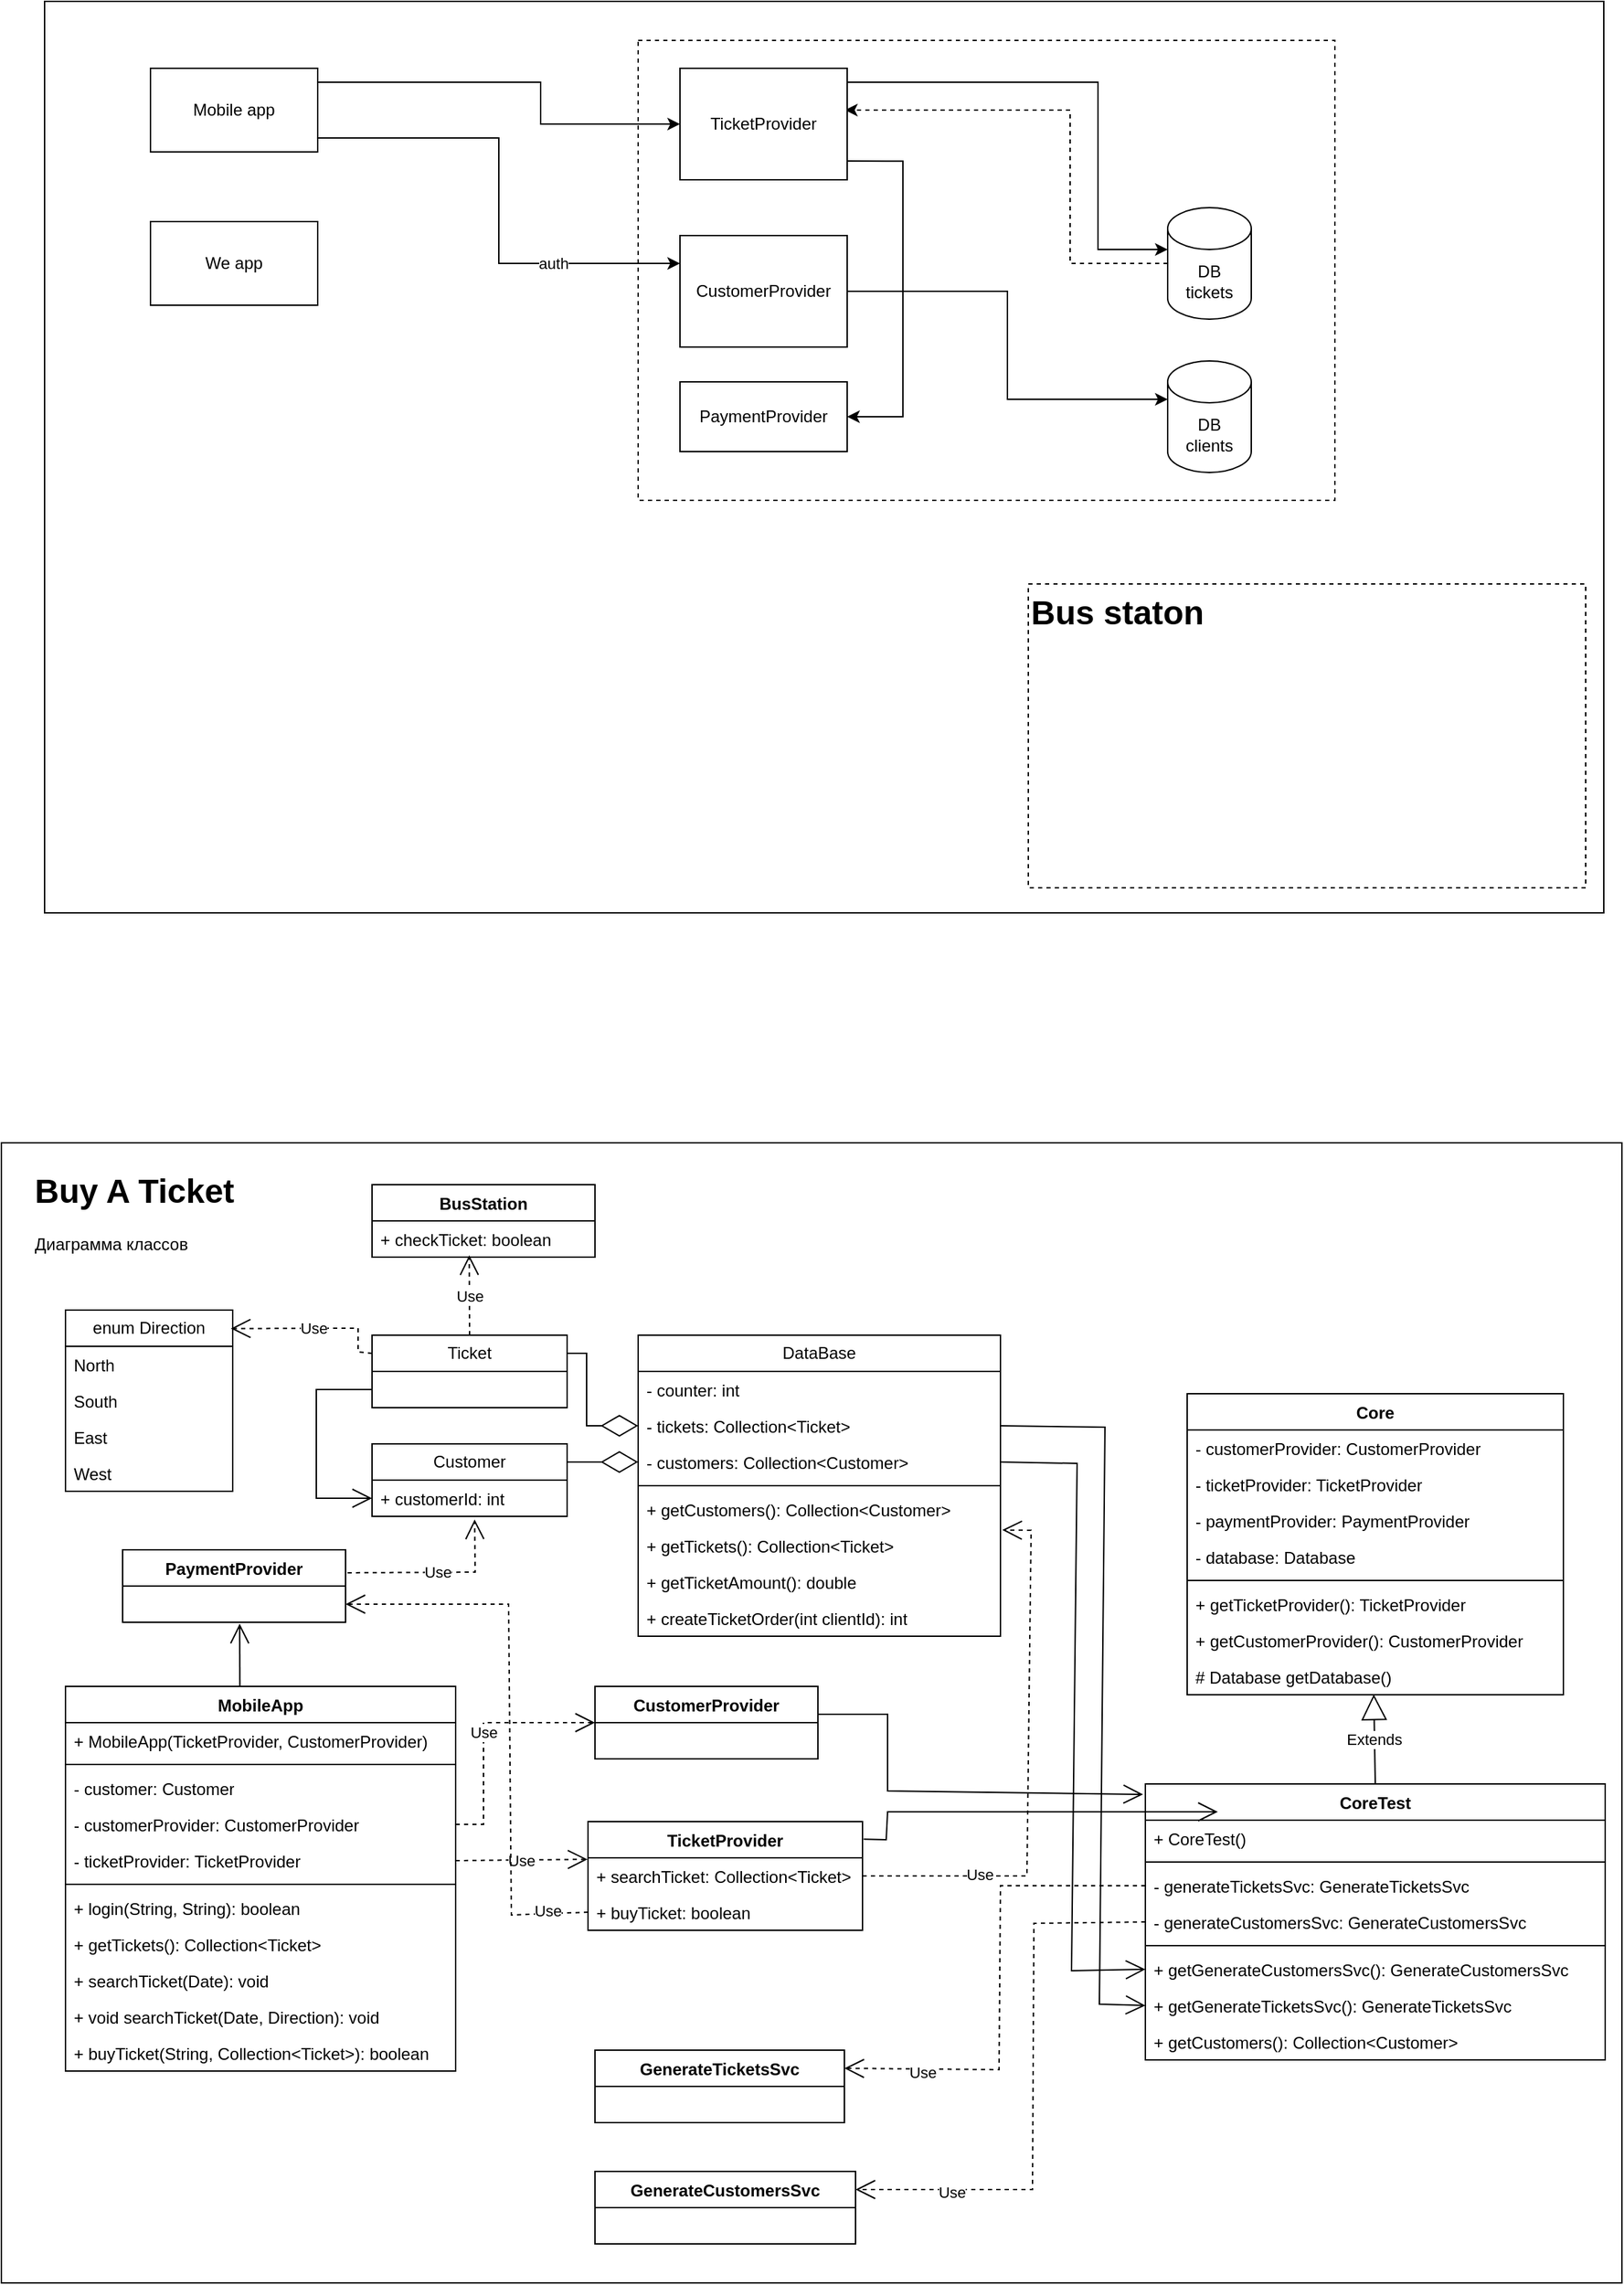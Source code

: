 <mxfile version="24.7.17">
  <diagram name="Страница — 1" id="W-tqr0h9AliTCzxPiK_q">
    <mxGraphModel dx="2025" dy="1411" grid="0" gridSize="10" guides="1" tooltips="1" connect="1" arrows="1" fold="1" page="1" pageScale="1" pageWidth="1169" pageHeight="827" math="0" shadow="0">
      <root>
        <mxCell id="0" />
        <mxCell id="1" parent="0" />
        <mxCell id="WI3x2lq1LjlvO273HvZO-220" value="" style="rounded=0;whiteSpace=wrap;html=1;" vertex="1" parent="1">
          <mxGeometry x="34" y="12" width="1119" height="654" as="geometry" />
        </mxCell>
        <mxCell id="WI3x2lq1LjlvO273HvZO-219" value="" style="rounded=0;whiteSpace=wrap;html=1;" vertex="1" parent="1">
          <mxGeometry x="3" y="831" width="1163" height="818" as="geometry" />
        </mxCell>
        <mxCell id="WI3x2lq1LjlvO273HvZO-6" value="" style="rounded=0;whiteSpace=wrap;html=1;dashed=1;fillColor=none;" vertex="1" parent="1">
          <mxGeometry x="460" y="40" width="500" height="330" as="geometry" />
        </mxCell>
        <mxCell id="WI3x2lq1LjlvO273HvZO-9" style="edgeStyle=orthogonalEdgeStyle;rounded=0;orthogonalLoop=1;jettySize=auto;html=1;dashed=1;entryX=0.987;entryY=0.375;entryDx=0;entryDy=0;entryPerimeter=0;" edge="1" parent="1" source="WI3x2lq1LjlvO273HvZO-1" target="WI3x2lq1LjlvO273HvZO-7">
          <mxGeometry relative="1" as="geometry">
            <mxPoint x="630" y="90" as="targetPoint" />
            <Array as="points">
              <mxPoint x="770" y="200" />
              <mxPoint x="770" y="90" />
            </Array>
          </mxGeometry>
        </mxCell>
        <mxCell id="WI3x2lq1LjlvO273HvZO-1" value="DB&lt;div&gt;tickets&lt;/div&gt;" style="shape=cylinder3;whiteSpace=wrap;html=1;boundedLbl=1;backgroundOutline=1;size=15;" vertex="1" parent="1">
          <mxGeometry x="840" y="160" width="60" height="80" as="geometry" />
        </mxCell>
        <mxCell id="WI3x2lq1LjlvO273HvZO-2" value="We app" style="rounded=0;whiteSpace=wrap;html=1;" vertex="1" parent="1">
          <mxGeometry x="110" y="170" width="120" height="60" as="geometry" />
        </mxCell>
        <mxCell id="WI3x2lq1LjlvO273HvZO-14" style="edgeStyle=orthogonalEdgeStyle;rounded=0;orthogonalLoop=1;jettySize=auto;html=1;" edge="1" parent="1" source="WI3x2lq1LjlvO273HvZO-3" target="WI3x2lq1LjlvO273HvZO-7">
          <mxGeometry relative="1" as="geometry">
            <Array as="points">
              <mxPoint x="390" y="70" />
              <mxPoint x="390" y="100" />
            </Array>
          </mxGeometry>
        </mxCell>
        <mxCell id="WI3x2lq1LjlvO273HvZO-16" style="edgeStyle=orthogonalEdgeStyle;rounded=0;orthogonalLoop=1;jettySize=auto;html=1;entryX=0;entryY=0.25;entryDx=0;entryDy=0;" edge="1" parent="1" source="WI3x2lq1LjlvO273HvZO-3" target="WI3x2lq1LjlvO273HvZO-10">
          <mxGeometry relative="1" as="geometry">
            <Array as="points">
              <mxPoint x="360" y="110" />
              <mxPoint x="360" y="200" />
            </Array>
          </mxGeometry>
        </mxCell>
        <mxCell id="WI3x2lq1LjlvO273HvZO-17" value="auth" style="edgeLabel;html=1;align=center;verticalAlign=middle;resizable=0;points=[];" vertex="1" connectable="0" parent="WI3x2lq1LjlvO273HvZO-16">
          <mxGeometry x="0.478" relative="1" as="geometry">
            <mxPoint as="offset" />
          </mxGeometry>
        </mxCell>
        <mxCell id="WI3x2lq1LjlvO273HvZO-3" value="Mobile app" style="rounded=0;whiteSpace=wrap;html=1;" vertex="1" parent="1">
          <mxGeometry x="110" y="60" width="120" height="60" as="geometry" />
        </mxCell>
        <mxCell id="WI3x2lq1LjlvO273HvZO-4" value="PaymentProvider" style="rounded=0;whiteSpace=wrap;html=1;" vertex="1" parent="1">
          <mxGeometry x="490" y="285" width="120" height="50" as="geometry" />
        </mxCell>
        <mxCell id="WI3x2lq1LjlvO273HvZO-15" style="edgeStyle=orthogonalEdgeStyle;rounded=0;orthogonalLoop=1;jettySize=auto;html=1;entryX=1;entryY=0.5;entryDx=0;entryDy=0;exitX=0.996;exitY=0.832;exitDx=0;exitDy=0;exitPerimeter=0;" edge="1" parent="1" source="WI3x2lq1LjlvO273HvZO-7" target="WI3x2lq1LjlvO273HvZO-4">
          <mxGeometry relative="1" as="geometry">
            <Array as="points">
              <mxPoint x="650" y="127" />
              <mxPoint x="650" y="310" />
            </Array>
          </mxGeometry>
        </mxCell>
        <mxCell id="WI3x2lq1LjlvO273HvZO-7" value="TicketProvider" style="rounded=0;whiteSpace=wrap;html=1;" vertex="1" parent="1">
          <mxGeometry x="490" y="60" width="120" height="80" as="geometry" />
        </mxCell>
        <mxCell id="WI3x2lq1LjlvO273HvZO-10" value="CustomerProvider" style="rounded=0;whiteSpace=wrap;html=1;" vertex="1" parent="1">
          <mxGeometry x="490" y="180" width="120" height="80" as="geometry" />
        </mxCell>
        <mxCell id="WI3x2lq1LjlvO273HvZO-11" value="DB&lt;div&gt;clients&lt;/div&gt;" style="shape=cylinder3;whiteSpace=wrap;html=1;boundedLbl=1;backgroundOutline=1;size=15;" vertex="1" parent="1">
          <mxGeometry x="840" y="270" width="60" height="80" as="geometry" />
        </mxCell>
        <mxCell id="WI3x2lq1LjlvO273HvZO-12" style="edgeStyle=orthogonalEdgeStyle;rounded=0;orthogonalLoop=1;jettySize=auto;html=1;entryX=0;entryY=0;entryDx=0;entryDy=27.5;entryPerimeter=0;" edge="1" parent="1" source="WI3x2lq1LjlvO273HvZO-10" target="WI3x2lq1LjlvO273HvZO-11">
          <mxGeometry relative="1" as="geometry" />
        </mxCell>
        <mxCell id="WI3x2lq1LjlvO273HvZO-13" style="edgeStyle=orthogonalEdgeStyle;rounded=0;orthogonalLoop=1;jettySize=auto;html=1;" edge="1" parent="1" source="WI3x2lq1LjlvO273HvZO-7">
          <mxGeometry relative="1" as="geometry">
            <mxPoint x="840" y="190" as="targetPoint" />
            <Array as="points">
              <mxPoint x="790" y="70" />
              <mxPoint x="790" y="190" />
            </Array>
          </mxGeometry>
        </mxCell>
        <mxCell id="WI3x2lq1LjlvO273HvZO-20" value="" style="group" vertex="1" connectable="0" parent="1">
          <mxGeometry x="740" y="430" width="400" height="218" as="geometry" />
        </mxCell>
        <mxCell id="WI3x2lq1LjlvO273HvZO-18" value="" style="rounded=0;whiteSpace=wrap;html=1;dashed=1;fillColor=none;align=center;" vertex="1" parent="WI3x2lq1LjlvO273HvZO-20">
          <mxGeometry width="400" height="218" as="geometry" />
        </mxCell>
        <mxCell id="WI3x2lq1LjlvO273HvZO-19" value="&lt;h1 style=&quot;margin-top: 0px;&quot;&gt;Bus staton&lt;/h1&gt;" style="text;html=1;whiteSpace=wrap;overflow=hidden;rounded=0;" vertex="1" parent="WI3x2lq1LjlvO273HvZO-20">
          <mxGeometry width="172.973" height="27.25" as="geometry" />
        </mxCell>
        <mxCell id="WI3x2lq1LjlvO273HvZO-26" value="Core" style="swimlane;fontStyle=1;align=center;verticalAlign=top;childLayout=stackLayout;horizontal=1;startSize=26;horizontalStack=0;resizeParent=1;resizeParentMax=0;resizeLast=0;collapsible=1;marginBottom=0;whiteSpace=wrap;html=1;" vertex="1" parent="1">
          <mxGeometry x="854" y="1011" width="270" height="216" as="geometry">
            <mxRectangle x="480" y="1030" width="70" height="30" as="alternateBounds" />
          </mxGeometry>
        </mxCell>
        <mxCell id="WI3x2lq1LjlvO273HvZO-27" value="- customerProvider: CustomerProvider" style="text;strokeColor=none;fillColor=none;align=left;verticalAlign=top;spacingLeft=4;spacingRight=4;overflow=hidden;rotatable=0;points=[[0,0.5],[1,0.5]];portConstraint=eastwest;whiteSpace=wrap;html=1;" vertex="1" parent="WI3x2lq1LjlvO273HvZO-26">
          <mxGeometry y="26" width="270" height="26" as="geometry" />
        </mxCell>
        <mxCell id="WI3x2lq1LjlvO273HvZO-33" value="- ticketProvider: TicketProvider" style="text;strokeColor=none;fillColor=none;align=left;verticalAlign=top;spacingLeft=4;spacingRight=4;overflow=hidden;rotatable=0;points=[[0,0.5],[1,0.5]];portConstraint=eastwest;whiteSpace=wrap;html=1;" vertex="1" parent="WI3x2lq1LjlvO273HvZO-26">
          <mxGeometry y="52" width="270" height="26" as="geometry" />
        </mxCell>
        <mxCell id="WI3x2lq1LjlvO273HvZO-32" value="- paymentProvider: PaymentProvider" style="text;strokeColor=none;fillColor=none;align=left;verticalAlign=top;spacingLeft=4;spacingRight=4;overflow=hidden;rotatable=0;points=[[0,0.5],[1,0.5]];portConstraint=eastwest;whiteSpace=wrap;html=1;" vertex="1" parent="WI3x2lq1LjlvO273HvZO-26">
          <mxGeometry y="78" width="270" height="26" as="geometry" />
        </mxCell>
        <mxCell id="WI3x2lq1LjlvO273HvZO-34" value="- database: Database" style="text;strokeColor=none;fillColor=none;align=left;verticalAlign=top;spacingLeft=4;spacingRight=4;overflow=hidden;rotatable=0;points=[[0,0.5],[1,0.5]];portConstraint=eastwest;whiteSpace=wrap;html=1;" vertex="1" parent="WI3x2lq1LjlvO273HvZO-26">
          <mxGeometry y="104" width="270" height="26" as="geometry" />
        </mxCell>
        <mxCell id="WI3x2lq1LjlvO273HvZO-28" value="" style="line;strokeWidth=1;fillColor=none;align=left;verticalAlign=middle;spacingTop=-1;spacingLeft=3;spacingRight=3;rotatable=0;labelPosition=right;points=[];portConstraint=eastwest;strokeColor=inherit;" vertex="1" parent="WI3x2lq1LjlvO273HvZO-26">
          <mxGeometry y="130" width="270" height="8" as="geometry" />
        </mxCell>
        <mxCell id="WI3x2lq1LjlvO273HvZO-29" value="+ getTicketProvider(): TicketProvider" style="text;strokeColor=none;fillColor=none;align=left;verticalAlign=top;spacingLeft=4;spacingRight=4;overflow=hidden;rotatable=0;points=[[0,0.5],[1,0.5]];portConstraint=eastwest;whiteSpace=wrap;html=1;" vertex="1" parent="WI3x2lq1LjlvO273HvZO-26">
          <mxGeometry y="138" width="270" height="26" as="geometry" />
        </mxCell>
        <mxCell id="WI3x2lq1LjlvO273HvZO-30" value="+ getCustomerProvider(): CustomerProvider" style="text;strokeColor=none;fillColor=none;align=left;verticalAlign=top;spacingLeft=4;spacingRight=4;overflow=hidden;rotatable=0;points=[[0,0.5],[1,0.5]];portConstraint=eastwest;whiteSpace=wrap;html=1;" vertex="1" parent="WI3x2lq1LjlvO273HvZO-26">
          <mxGeometry y="164" width="270" height="26" as="geometry" />
        </mxCell>
        <mxCell id="WI3x2lq1LjlvO273HvZO-31" value="# Database getDatabase()&amp;nbsp;" style="text;strokeColor=none;fillColor=none;align=left;verticalAlign=top;spacingLeft=4;spacingRight=4;overflow=hidden;rotatable=0;points=[[0,0.5],[1,0.5]];portConstraint=eastwest;whiteSpace=wrap;html=1;" vertex="1" parent="WI3x2lq1LjlvO273HvZO-26">
          <mxGeometry y="190" width="270" height="26" as="geometry" />
        </mxCell>
        <mxCell id="WI3x2lq1LjlvO273HvZO-43" value="CoreTest" style="swimlane;fontStyle=1;align=center;verticalAlign=top;childLayout=stackLayout;horizontal=1;startSize=26;horizontalStack=0;resizeParent=1;resizeParentMax=0;resizeLast=0;collapsible=1;marginBottom=0;whiteSpace=wrap;html=1;" vertex="1" parent="1">
          <mxGeometry x="824" y="1291" width="330" height="198" as="geometry">
            <mxRectangle x="450" y="1340" width="90" height="30" as="alternateBounds" />
          </mxGeometry>
        </mxCell>
        <mxCell id="WI3x2lq1LjlvO273HvZO-53" value="+ CoreTest()" style="text;strokeColor=none;fillColor=none;align=left;verticalAlign=top;spacingLeft=4;spacingRight=4;overflow=hidden;rotatable=0;points=[[0,0.5],[1,0.5]];portConstraint=eastwest;whiteSpace=wrap;html=1;" vertex="1" parent="WI3x2lq1LjlvO273HvZO-43">
          <mxGeometry y="26" width="330" height="26" as="geometry" />
        </mxCell>
        <mxCell id="WI3x2lq1LjlvO273HvZO-54" value="" style="line;strokeWidth=1;fillColor=none;align=left;verticalAlign=middle;spacingTop=-1;spacingLeft=3;spacingRight=3;rotatable=0;labelPosition=right;points=[];portConstraint=eastwest;strokeColor=inherit;" vertex="1" parent="WI3x2lq1LjlvO273HvZO-43">
          <mxGeometry y="52" width="330" height="8" as="geometry" />
        </mxCell>
        <mxCell id="WI3x2lq1LjlvO273HvZO-44" value="- generateTicketsSvc: GenerateTicketsSvc" style="text;strokeColor=none;fillColor=none;align=left;verticalAlign=top;spacingLeft=4;spacingRight=4;overflow=hidden;rotatable=0;points=[[0,0.5],[1,0.5]];portConstraint=eastwest;whiteSpace=wrap;html=1;" vertex="1" parent="WI3x2lq1LjlvO273HvZO-43">
          <mxGeometry y="60" width="330" height="26" as="geometry" />
        </mxCell>
        <mxCell id="WI3x2lq1LjlvO273HvZO-45" value="- generateCustomersSvc: GenerateCustomersSvc" style="text;strokeColor=none;fillColor=none;align=left;verticalAlign=top;spacingLeft=4;spacingRight=4;overflow=hidden;rotatable=0;points=[[0,0.5],[1,0.5]];portConstraint=eastwest;whiteSpace=wrap;html=1;" vertex="1" parent="WI3x2lq1LjlvO273HvZO-43">
          <mxGeometry y="86" width="330" height="26" as="geometry" />
        </mxCell>
        <mxCell id="WI3x2lq1LjlvO273HvZO-48" value="" style="line;strokeWidth=1;fillColor=none;align=left;verticalAlign=middle;spacingTop=-1;spacingLeft=3;spacingRight=3;rotatable=0;labelPosition=right;points=[];portConstraint=eastwest;strokeColor=inherit;" vertex="1" parent="WI3x2lq1LjlvO273HvZO-43">
          <mxGeometry y="112" width="330" height="8" as="geometry" />
        </mxCell>
        <mxCell id="WI3x2lq1LjlvO273HvZO-49" value="+ getGenerateCustomersSvc(): GenerateCustomersSvc" style="text;strokeColor=none;fillColor=none;align=left;verticalAlign=top;spacingLeft=4;spacingRight=4;overflow=hidden;rotatable=0;points=[[0,0.5],[1,0.5]];portConstraint=eastwest;whiteSpace=wrap;html=1;" vertex="1" parent="WI3x2lq1LjlvO273HvZO-43">
          <mxGeometry y="120" width="330" height="26" as="geometry" />
        </mxCell>
        <mxCell id="WI3x2lq1LjlvO273HvZO-50" value="+ getGenerateTicketsSvc(): GenerateTicketsSvc" style="text;strokeColor=none;fillColor=none;align=left;verticalAlign=top;spacingLeft=4;spacingRight=4;overflow=hidden;rotatable=0;points=[[0,0.5],[1,0.5]];portConstraint=eastwest;whiteSpace=wrap;html=1;" vertex="1" parent="WI3x2lq1LjlvO273HvZO-43">
          <mxGeometry y="146" width="330" height="26" as="geometry" />
        </mxCell>
        <mxCell id="WI3x2lq1LjlvO273HvZO-51" value="+ getCustomers(): Collection&amp;lt;Customer&amp;gt;" style="text;strokeColor=none;fillColor=none;align=left;verticalAlign=top;spacingLeft=4;spacingRight=4;overflow=hidden;rotatable=0;points=[[0,0.5],[1,0.5]];portConstraint=eastwest;whiteSpace=wrap;html=1;" vertex="1" parent="WI3x2lq1LjlvO273HvZO-43">
          <mxGeometry y="172" width="330" height="26" as="geometry" />
        </mxCell>
        <mxCell id="WI3x2lq1LjlvO273HvZO-52" value="Extends" style="endArrow=block;endSize=16;endFill=0;html=1;rounded=0;exitX=0.5;exitY=0;exitDx=0;exitDy=0;entryX=0.496;entryY=0.989;entryDx=0;entryDy=0;entryPerimeter=0;" edge="1" parent="1" source="WI3x2lq1LjlvO273HvZO-43" target="WI3x2lq1LjlvO273HvZO-31">
          <mxGeometry width="160" relative="1" as="geometry">
            <mxPoint x="854" y="1381" as="sourcePoint" />
            <mxPoint x="1014" y="1381" as="targetPoint" />
          </mxGeometry>
        </mxCell>
        <mxCell id="WI3x2lq1LjlvO273HvZO-55" value="Ticket" style="swimlane;fontStyle=0;childLayout=stackLayout;horizontal=1;startSize=26;fillColor=none;horizontalStack=0;resizeParent=1;resizeParentMax=0;resizeLast=0;collapsible=1;marginBottom=0;whiteSpace=wrap;html=1;" vertex="1" parent="1">
          <mxGeometry x="269" y="969" width="140" height="52" as="geometry" />
        </mxCell>
        <mxCell id="WI3x2lq1LjlvO273HvZO-60" value="Customer" style="swimlane;fontStyle=0;childLayout=stackLayout;horizontal=1;startSize=26;fillColor=none;horizontalStack=0;resizeParent=1;resizeParentMax=0;resizeLast=0;collapsible=1;marginBottom=0;whiteSpace=wrap;html=1;" vertex="1" parent="1">
          <mxGeometry x="269" y="1047" width="140" height="52" as="geometry" />
        </mxCell>
        <mxCell id="WI3x2lq1LjlvO273HvZO-96" value="+ customerId: int" style="text;strokeColor=none;fillColor=none;align=left;verticalAlign=top;spacingLeft=4;spacingRight=4;overflow=hidden;rotatable=0;points=[[0,0.5],[1,0.5]];portConstraint=eastwest;whiteSpace=wrap;html=1;" vertex="1" parent="WI3x2lq1LjlvO273HvZO-60">
          <mxGeometry y="26" width="140" height="26" as="geometry" />
        </mxCell>
        <mxCell id="WI3x2lq1LjlvO273HvZO-61" value="DataBase" style="swimlane;fontStyle=0;childLayout=stackLayout;horizontal=1;startSize=26;fillColor=none;horizontalStack=0;resizeParent=1;resizeParentMax=0;resizeLast=0;collapsible=1;marginBottom=0;whiteSpace=wrap;html=1;" vertex="1" parent="1">
          <mxGeometry x="460" y="969" width="260" height="216" as="geometry" />
        </mxCell>
        <mxCell id="WI3x2lq1LjlvO273HvZO-62" value="- counter: int" style="text;strokeColor=none;fillColor=none;align=left;verticalAlign=top;spacingLeft=4;spacingRight=4;overflow=hidden;rotatable=0;points=[[0,0.5],[1,0.5]];portConstraint=eastwest;whiteSpace=wrap;html=1;" vertex="1" parent="WI3x2lq1LjlvO273HvZO-61">
          <mxGeometry y="26" width="260" height="26" as="geometry" />
        </mxCell>
        <mxCell id="WI3x2lq1LjlvO273HvZO-67" value="- tickets: Collection&amp;lt;Ticket&amp;gt;" style="text;strokeColor=none;fillColor=none;align=left;verticalAlign=top;spacingLeft=4;spacingRight=4;overflow=hidden;rotatable=0;points=[[0,0.5],[1,0.5]];portConstraint=eastwest;whiteSpace=wrap;html=1;" vertex="1" parent="WI3x2lq1LjlvO273HvZO-61">
          <mxGeometry y="52" width="260" height="26" as="geometry" />
        </mxCell>
        <mxCell id="WI3x2lq1LjlvO273HvZO-66" value="- customers: Collection&amp;lt;Customer&amp;gt;" style="text;strokeColor=none;fillColor=none;align=left;verticalAlign=top;spacingLeft=4;spacingRight=4;overflow=hidden;rotatable=0;points=[[0,0.5],[1,0.5]];portConstraint=eastwest;whiteSpace=wrap;html=1;" vertex="1" parent="WI3x2lq1LjlvO273HvZO-61">
          <mxGeometry y="78" width="260" height="26" as="geometry" />
        </mxCell>
        <mxCell id="WI3x2lq1LjlvO273HvZO-65" value="" style="line;strokeWidth=1;fillColor=none;align=left;verticalAlign=middle;spacingTop=-1;spacingLeft=3;spacingRight=3;rotatable=0;labelPosition=right;points=[];portConstraint=eastwest;strokeColor=inherit;" vertex="1" parent="WI3x2lq1LjlvO273HvZO-61">
          <mxGeometry y="104" width="260" height="8" as="geometry" />
        </mxCell>
        <mxCell id="WI3x2lq1LjlvO273HvZO-63" value="+ getCustomers(): Collection&amp;lt;Customer&amp;gt;" style="text;strokeColor=none;fillColor=none;align=left;verticalAlign=top;spacingLeft=4;spacingRight=4;overflow=hidden;rotatable=0;points=[[0,0.5],[1,0.5]];portConstraint=eastwest;whiteSpace=wrap;html=1;" vertex="1" parent="WI3x2lq1LjlvO273HvZO-61">
          <mxGeometry y="112" width="260" height="26" as="geometry" />
        </mxCell>
        <mxCell id="WI3x2lq1LjlvO273HvZO-64" value="+ getTickets(): Collection&amp;lt;Ticket&amp;gt;" style="text;strokeColor=none;fillColor=none;align=left;verticalAlign=top;spacingLeft=4;spacingRight=4;overflow=hidden;rotatable=0;points=[[0,0.5],[1,0.5]];portConstraint=eastwest;whiteSpace=wrap;html=1;" vertex="1" parent="WI3x2lq1LjlvO273HvZO-61">
          <mxGeometry y="138" width="260" height="26" as="geometry" />
        </mxCell>
        <mxCell id="WI3x2lq1LjlvO273HvZO-68" value="+ getTicketAmount(): double" style="text;strokeColor=none;fillColor=none;align=left;verticalAlign=top;spacingLeft=4;spacingRight=4;overflow=hidden;rotatable=0;points=[[0,0.5],[1,0.5]];portConstraint=eastwest;whiteSpace=wrap;html=1;" vertex="1" parent="WI3x2lq1LjlvO273HvZO-61">
          <mxGeometry y="164" width="260" height="26" as="geometry" />
        </mxCell>
        <mxCell id="WI3x2lq1LjlvO273HvZO-69" value="+ createTicketOrder(int clientId): int" style="text;strokeColor=none;fillColor=none;align=left;verticalAlign=top;spacingLeft=4;spacingRight=4;overflow=hidden;rotatable=0;points=[[0,0.5],[1,0.5]];portConstraint=eastwest;whiteSpace=wrap;html=1;" vertex="1" parent="WI3x2lq1LjlvO273HvZO-61">
          <mxGeometry y="190" width="260" height="26" as="geometry" />
        </mxCell>
        <mxCell id="WI3x2lq1LjlvO273HvZO-70" value="" style="endArrow=diamondThin;endFill=0;endSize=24;html=1;rounded=0;entryX=0;entryY=0.5;entryDx=0;entryDy=0;exitX=1;exitY=0.25;exitDx=0;exitDy=0;" edge="1" parent="1" source="WI3x2lq1LjlvO273HvZO-60" target="WI3x2lq1LjlvO273HvZO-66">
          <mxGeometry width="160" relative="1" as="geometry">
            <mxPoint x="299" y="1221" as="sourcePoint" />
            <mxPoint x="459" y="1221" as="targetPoint" />
            <Array as="points" />
          </mxGeometry>
        </mxCell>
        <mxCell id="WI3x2lq1LjlvO273HvZO-71" value="" style="endArrow=diamondThin;endFill=0;endSize=24;html=1;rounded=0;entryX=0;entryY=0.5;entryDx=0;entryDy=0;exitX=1;exitY=0.25;exitDx=0;exitDy=0;" edge="1" parent="1" source="WI3x2lq1LjlvO273HvZO-55" target="WI3x2lq1LjlvO273HvZO-67">
          <mxGeometry width="160" relative="1" as="geometry">
            <mxPoint x="369" y="1081" as="sourcePoint" />
            <mxPoint x="489" y="1027" as="targetPoint" />
            <Array as="points">
              <mxPoint x="423" y="982" />
              <mxPoint x="423" y="1034" />
            </Array>
          </mxGeometry>
        </mxCell>
        <mxCell id="WI3x2lq1LjlvO273HvZO-76" value="MobileApp" style="swimlane;fontStyle=1;align=center;verticalAlign=top;childLayout=stackLayout;horizontal=1;startSize=26;horizontalStack=0;resizeParent=1;resizeParentMax=0;resizeLast=0;collapsible=1;marginBottom=0;whiteSpace=wrap;html=1;" vertex="1" parent="1">
          <mxGeometry x="49" y="1221" width="280" height="276" as="geometry" />
        </mxCell>
        <mxCell id="WI3x2lq1LjlvO273HvZO-77" value="+ MobileApp(TicketProvider, CustomerProvider)" style="text;strokeColor=none;fillColor=none;align=left;verticalAlign=top;spacingLeft=4;spacingRight=4;overflow=hidden;rotatable=0;points=[[0,0.5],[1,0.5]];portConstraint=eastwest;whiteSpace=wrap;html=1;" vertex="1" parent="WI3x2lq1LjlvO273HvZO-76">
          <mxGeometry y="26" width="280" height="26" as="geometry" />
        </mxCell>
        <mxCell id="WI3x2lq1LjlvO273HvZO-86" value="" style="line;strokeWidth=1;fillColor=none;align=left;verticalAlign=middle;spacingTop=-1;spacingLeft=3;spacingRight=3;rotatable=0;labelPosition=right;points=[];portConstraint=eastwest;strokeColor=inherit;" vertex="1" parent="WI3x2lq1LjlvO273HvZO-76">
          <mxGeometry y="52" width="280" height="8" as="geometry" />
        </mxCell>
        <mxCell id="WI3x2lq1LjlvO273HvZO-87" value="- customer: Customer" style="text;strokeColor=none;fillColor=none;align=left;verticalAlign=top;spacingLeft=4;spacingRight=4;overflow=hidden;rotatable=0;points=[[0,0.5],[1,0.5]];portConstraint=eastwest;whiteSpace=wrap;html=1;" vertex="1" parent="WI3x2lq1LjlvO273HvZO-76">
          <mxGeometry y="60" width="280" height="26" as="geometry" />
        </mxCell>
        <mxCell id="WI3x2lq1LjlvO273HvZO-80" value="- customerProvider: CustomerProvider" style="text;strokeColor=none;fillColor=none;align=left;verticalAlign=top;spacingLeft=4;spacingRight=4;overflow=hidden;rotatable=0;points=[[0,0.5],[1,0.5]];portConstraint=eastwest;whiteSpace=wrap;html=1;" vertex="1" parent="WI3x2lq1LjlvO273HvZO-76">
          <mxGeometry y="86" width="280" height="26" as="geometry" />
        </mxCell>
        <mxCell id="WI3x2lq1LjlvO273HvZO-81" value="- ticketProvider: TicketProvider&amp;nbsp;&amp;nbsp;" style="text;strokeColor=none;fillColor=none;align=left;verticalAlign=top;spacingLeft=4;spacingRight=4;overflow=hidden;rotatable=0;points=[[0,0.5],[1,0.5]];portConstraint=eastwest;whiteSpace=wrap;html=1;" vertex="1" parent="WI3x2lq1LjlvO273HvZO-76">
          <mxGeometry y="112" width="280" height="26" as="geometry" />
        </mxCell>
        <mxCell id="WI3x2lq1LjlvO273HvZO-78" value="" style="line;strokeWidth=1;fillColor=none;align=left;verticalAlign=middle;spacingTop=-1;spacingLeft=3;spacingRight=3;rotatable=0;labelPosition=right;points=[];portConstraint=eastwest;strokeColor=inherit;" vertex="1" parent="WI3x2lq1LjlvO273HvZO-76">
          <mxGeometry y="138" width="280" height="8" as="geometry" />
        </mxCell>
        <mxCell id="WI3x2lq1LjlvO273HvZO-79" value="+ login(String, String): boolean" style="text;strokeColor=none;fillColor=none;align=left;verticalAlign=top;spacingLeft=4;spacingRight=4;overflow=hidden;rotatable=0;points=[[0,0.5],[1,0.5]];portConstraint=eastwest;whiteSpace=wrap;html=1;" vertex="1" parent="WI3x2lq1LjlvO273HvZO-76">
          <mxGeometry y="146" width="280" height="26" as="geometry" />
        </mxCell>
        <mxCell id="WI3x2lq1LjlvO273HvZO-82" value="+ getTickets(): Collection&amp;lt;Ticket&amp;gt;" style="text;strokeColor=none;fillColor=none;align=left;verticalAlign=top;spacingLeft=4;spacingRight=4;overflow=hidden;rotatable=0;points=[[0,0.5],[1,0.5]];portConstraint=eastwest;whiteSpace=wrap;html=1;" vertex="1" parent="WI3x2lq1LjlvO273HvZO-76">
          <mxGeometry y="172" width="280" height="26" as="geometry" />
        </mxCell>
        <mxCell id="WI3x2lq1LjlvO273HvZO-83" value="+ searchTicket(Date): void" style="text;strokeColor=none;fillColor=none;align=left;verticalAlign=top;spacingLeft=4;spacingRight=4;overflow=hidden;rotatable=0;points=[[0,0.5],[1,0.5]];portConstraint=eastwest;whiteSpace=wrap;html=1;" vertex="1" parent="WI3x2lq1LjlvO273HvZO-76">
          <mxGeometry y="198" width="280" height="26" as="geometry" />
        </mxCell>
        <mxCell id="WI3x2lq1LjlvO273HvZO-84" value="+ void searchTicket(Date, Direction): void" style="text;strokeColor=none;fillColor=none;align=left;verticalAlign=top;spacingLeft=4;spacingRight=4;overflow=hidden;rotatable=0;points=[[0,0.5],[1,0.5]];portConstraint=eastwest;whiteSpace=wrap;html=1;" vertex="1" parent="WI3x2lq1LjlvO273HvZO-76">
          <mxGeometry y="224" width="280" height="26" as="geometry" />
        </mxCell>
        <mxCell id="WI3x2lq1LjlvO273HvZO-85" value="+ buyTicket(String, Collection&amp;lt;Ticket&amp;gt;): boolean" style="text;strokeColor=none;fillColor=none;align=left;verticalAlign=top;spacingLeft=4;spacingRight=4;overflow=hidden;rotatable=0;points=[[0,0.5],[1,0.5]];portConstraint=eastwest;whiteSpace=wrap;html=1;" vertex="1" parent="WI3x2lq1LjlvO273HvZO-76">
          <mxGeometry y="250" width="280" height="26" as="geometry" />
        </mxCell>
        <mxCell id="WI3x2lq1LjlvO273HvZO-88" value="enum Direction" style="swimlane;fontStyle=0;childLayout=stackLayout;horizontal=1;startSize=26;fillColor=none;horizontalStack=0;resizeParent=1;resizeParentMax=0;resizeLast=0;collapsible=1;marginBottom=0;whiteSpace=wrap;html=1;" vertex="1" parent="1">
          <mxGeometry x="49" y="951" width="120" height="130" as="geometry" />
        </mxCell>
        <mxCell id="WI3x2lq1LjlvO273HvZO-89" value="North" style="text;strokeColor=none;fillColor=none;align=left;verticalAlign=top;spacingLeft=4;spacingRight=4;overflow=hidden;rotatable=0;points=[[0,0.5],[1,0.5]];portConstraint=eastwest;whiteSpace=wrap;html=1;" vertex="1" parent="WI3x2lq1LjlvO273HvZO-88">
          <mxGeometry y="26" width="120" height="26" as="geometry" />
        </mxCell>
        <mxCell id="WI3x2lq1LjlvO273HvZO-90" value="South" style="text;strokeColor=none;fillColor=none;align=left;verticalAlign=top;spacingLeft=4;spacingRight=4;overflow=hidden;rotatable=0;points=[[0,0.5],[1,0.5]];portConstraint=eastwest;whiteSpace=wrap;html=1;" vertex="1" parent="WI3x2lq1LjlvO273HvZO-88">
          <mxGeometry y="52" width="120" height="26" as="geometry" />
        </mxCell>
        <mxCell id="WI3x2lq1LjlvO273HvZO-91" value="East" style="text;strokeColor=none;fillColor=none;align=left;verticalAlign=top;spacingLeft=4;spacingRight=4;overflow=hidden;rotatable=0;points=[[0,0.5],[1,0.5]];portConstraint=eastwest;whiteSpace=wrap;html=1;" vertex="1" parent="WI3x2lq1LjlvO273HvZO-88">
          <mxGeometry y="78" width="120" height="26" as="geometry" />
        </mxCell>
        <mxCell id="WI3x2lq1LjlvO273HvZO-92" value="West" style="text;strokeColor=none;fillColor=none;align=left;verticalAlign=top;spacingLeft=4;spacingRight=4;overflow=hidden;rotatable=0;points=[[0,0.5],[1,0.5]];portConstraint=eastwest;whiteSpace=wrap;html=1;" vertex="1" parent="WI3x2lq1LjlvO273HvZO-88">
          <mxGeometry y="104" width="120" height="26" as="geometry" />
        </mxCell>
        <mxCell id="WI3x2lq1LjlvO273HvZO-94" value="Use" style="endArrow=open;endSize=12;dashed=1;html=1;rounded=0;exitX=0;exitY=0.25;exitDx=0;exitDy=0;entryX=0.989;entryY=0.102;entryDx=0;entryDy=0;entryPerimeter=0;" edge="1" parent="1" source="WI3x2lq1LjlvO273HvZO-55" target="WI3x2lq1LjlvO273HvZO-88">
          <mxGeometry width="160" relative="1" as="geometry">
            <mxPoint x="309" y="1007.57" as="sourcePoint" />
            <mxPoint x="469" y="1007.57" as="targetPoint" />
            <Array as="points">
              <mxPoint x="259" y="981" />
              <mxPoint x="259" y="964" />
            </Array>
          </mxGeometry>
        </mxCell>
        <mxCell id="WI3x2lq1LjlvO273HvZO-95" value="" style="endArrow=open;endFill=1;endSize=12;html=1;rounded=0;exitX=0;exitY=0.75;exitDx=0;exitDy=0;entryX=0;entryY=0.5;entryDx=0;entryDy=0;" edge="1" parent="1" source="WI3x2lq1LjlvO273HvZO-55" target="WI3x2lq1LjlvO273HvZO-96">
          <mxGeometry width="160" relative="1" as="geometry">
            <mxPoint x="259" y="1241" as="sourcePoint" />
            <mxPoint x="419" y="1241" as="targetPoint" />
            <Array as="points">
              <mxPoint x="229" y="1008" />
              <mxPoint x="229" y="1086" />
            </Array>
          </mxGeometry>
        </mxCell>
        <mxCell id="WI3x2lq1LjlvO273HvZO-97" value="TicketProvider" style="swimlane;fontStyle=1;align=center;verticalAlign=top;childLayout=stackLayout;horizontal=1;startSize=26;horizontalStack=0;resizeParent=1;resizeParentMax=0;resizeLast=0;collapsible=1;marginBottom=0;whiteSpace=wrap;html=1;" vertex="1" parent="1">
          <mxGeometry x="424" y="1318" width="197" height="78" as="geometry" />
        </mxCell>
        <mxCell id="WI3x2lq1LjlvO273HvZO-125" value="+ searchTicket: Collection&amp;lt;Ticket&amp;gt;" style="text;strokeColor=none;fillColor=none;align=left;verticalAlign=top;spacingLeft=4;spacingRight=4;overflow=hidden;rotatable=0;points=[[0,0.5],[1,0.5]];portConstraint=eastwest;whiteSpace=wrap;html=1;" vertex="1" parent="WI3x2lq1LjlvO273HvZO-97">
          <mxGeometry y="26" width="197" height="26" as="geometry" />
        </mxCell>
        <mxCell id="WI3x2lq1LjlvO273HvZO-126" value="+ buyTicket: boolean" style="text;strokeColor=none;fillColor=none;align=left;verticalAlign=top;spacingLeft=4;spacingRight=4;overflow=hidden;rotatable=0;points=[[0,0.5],[1,0.5]];portConstraint=eastwest;whiteSpace=wrap;html=1;" vertex="1" parent="WI3x2lq1LjlvO273HvZO-97">
          <mxGeometry y="52" width="197" height="26" as="geometry" />
        </mxCell>
        <mxCell id="WI3x2lq1LjlvO273HvZO-101" value="CustomerProvider" style="swimlane;fontStyle=1;align=center;verticalAlign=top;childLayout=stackLayout;horizontal=1;startSize=26;horizontalStack=0;resizeParent=1;resizeParentMax=0;resizeLast=0;collapsible=1;marginBottom=0;whiteSpace=wrap;html=1;" vertex="1" parent="1">
          <mxGeometry x="429" y="1221" width="160" height="52" as="geometry" />
        </mxCell>
        <mxCell id="WI3x2lq1LjlvO273HvZO-105" value="PaymentProvider" style="swimlane;fontStyle=1;align=center;verticalAlign=top;childLayout=stackLayout;horizontal=1;startSize=26;horizontalStack=0;resizeParent=1;resizeParentMax=0;resizeLast=0;collapsible=1;marginBottom=0;whiteSpace=wrap;html=1;" vertex="1" parent="1">
          <mxGeometry x="90" y="1123" width="160" height="52" as="geometry" />
        </mxCell>
        <mxCell id="WI3x2lq1LjlvO273HvZO-109" value="Use" style="endArrow=open;endSize=12;dashed=1;html=1;rounded=0;exitX=1;exitY=0.5;exitDx=0;exitDy=0;entryX=0;entryY=0.5;entryDx=0;entryDy=0;" edge="1" parent="1" source="WI3x2lq1LjlvO273HvZO-80" target="WI3x2lq1LjlvO273HvZO-101">
          <mxGeometry width="160" relative="1" as="geometry">
            <mxPoint x="179" y="1101" as="sourcePoint" />
            <mxPoint x="339" y="1101" as="targetPoint" />
            <Array as="points">
              <mxPoint x="349" y="1320" />
              <mxPoint x="349" y="1247" />
            </Array>
          </mxGeometry>
        </mxCell>
        <mxCell id="WI3x2lq1LjlvO273HvZO-110" value="Use" style="endArrow=open;endSize=12;dashed=1;html=1;rounded=0;exitX=1;exitY=0.5;exitDx=0;exitDy=0;entryX=-0.002;entryY=0.041;entryDx=0;entryDy=0;entryPerimeter=0;" edge="1" parent="1" source="WI3x2lq1LjlvO273HvZO-81" target="WI3x2lq1LjlvO273HvZO-125">
          <mxGeometry width="160" relative="1" as="geometry">
            <mxPoint x="329" y="1330" as="sourcePoint" />
            <mxPoint x="539" y="1257" as="targetPoint" />
            <Array as="points" />
          </mxGeometry>
        </mxCell>
        <mxCell id="WI3x2lq1LjlvO273HvZO-112" value="" style="endArrow=open;endFill=1;endSize=12;html=1;rounded=0;exitX=1.004;exitY=0.162;exitDx=0;exitDy=0;exitPerimeter=0;" edge="1" parent="1" source="WI3x2lq1LjlvO273HvZO-97">
          <mxGeometry width="160" relative="1" as="geometry">
            <mxPoint x="609" y="1301" as="sourcePoint" />
            <mxPoint x="876" y="1311" as="targetPoint" />
            <Array as="points">
              <mxPoint x="638" y="1331" />
              <mxPoint x="639" y="1311" />
            </Array>
          </mxGeometry>
        </mxCell>
        <mxCell id="WI3x2lq1LjlvO273HvZO-113" value="" style="endArrow=open;endFill=1;endSize=12;html=1;rounded=0;exitX=1;exitY=0.25;exitDx=0;exitDy=0;entryX=-0.005;entryY=0.038;entryDx=0;entryDy=0;entryPerimeter=0;" edge="1" parent="1" target="WI3x2lq1LjlvO273HvZO-43">
          <mxGeometry width="160" relative="1" as="geometry">
            <mxPoint x="589" y="1241.05" as="sourcePoint" />
            <mxPoint x="877" y="1311" as="targetPoint" />
            <Array as="points">
              <mxPoint x="639" y="1241.05" />
              <mxPoint x="639" y="1296" />
            </Array>
          </mxGeometry>
        </mxCell>
        <mxCell id="WI3x2lq1LjlvO273HvZO-114" value="" style="endArrow=open;endFill=1;endSize=12;html=1;rounded=0;exitX=1;exitY=0.5;exitDx=0;exitDy=0;entryX=0;entryY=0.5;entryDx=0;entryDy=0;" edge="1" parent="1" source="WI3x2lq1LjlvO273HvZO-67" target="WI3x2lq1LjlvO273HvZO-50">
          <mxGeometry width="160" relative="1" as="geometry">
            <mxPoint x="659" y="1231" as="sourcePoint" />
            <mxPoint x="819" y="1231" as="targetPoint" />
            <Array as="points">
              <mxPoint x="795" y="1035" />
              <mxPoint x="791" y="1449" />
            </Array>
          </mxGeometry>
        </mxCell>
        <mxCell id="WI3x2lq1LjlvO273HvZO-115" value="" style="endArrow=open;endFill=1;endSize=12;html=1;rounded=0;exitX=1;exitY=0.5;exitDx=0;exitDy=0;entryX=0;entryY=0.5;entryDx=0;entryDy=0;" edge="1" parent="1" source="WI3x2lq1LjlvO273HvZO-66" target="WI3x2lq1LjlvO273HvZO-49">
          <mxGeometry width="160" relative="1" as="geometry">
            <mxPoint x="769" y="1044" as="sourcePoint" />
            <mxPoint x="889" y="1431" as="targetPoint" />
            <Array as="points">
              <mxPoint x="775" y="1061" />
              <mxPoint x="771" y="1425" />
            </Array>
          </mxGeometry>
        </mxCell>
        <mxCell id="WI3x2lq1LjlvO273HvZO-123" value="Use" style="endArrow=open;endSize=12;dashed=1;html=1;rounded=0;exitX=1.009;exitY=0.317;exitDx=0;exitDy=0;entryX=0.526;entryY=1.085;entryDx=0;entryDy=0;entryPerimeter=0;exitPerimeter=0;" edge="1" parent="1" source="WI3x2lq1LjlvO273HvZO-105" target="WI3x2lq1LjlvO273HvZO-96">
          <mxGeometry width="160" relative="1" as="geometry">
            <mxPoint x="269" y="1311" as="sourcePoint" />
            <mxPoint x="429" y="1311" as="targetPoint" />
            <Array as="points">
              <mxPoint x="343" y="1139" />
            </Array>
          </mxGeometry>
        </mxCell>
        <mxCell id="WI3x2lq1LjlvO273HvZO-124" value="" style="endArrow=open;endFill=1;endSize=12;html=1;rounded=0;exitX=0.447;exitY=0;exitDx=0;exitDy=0;exitPerimeter=0;" edge="1" parent="1" source="WI3x2lq1LjlvO273HvZO-76">
          <mxGeometry width="160" relative="1" as="geometry">
            <mxPoint x="244" y="1294" as="sourcePoint" />
            <mxPoint x="174" y="1176" as="targetPoint" />
          </mxGeometry>
        </mxCell>
        <mxCell id="WI3x2lq1LjlvO273HvZO-127" value="Use" style="endArrow=open;endSize=12;dashed=1;html=1;rounded=0;exitX=1;exitY=0.5;exitDx=0;exitDy=0;entryX=1.005;entryY=0.067;entryDx=0;entryDy=0;entryPerimeter=0;" edge="1" parent="1" source="WI3x2lq1LjlvO273HvZO-125" target="WI3x2lq1LjlvO273HvZO-64">
          <mxGeometry x="-0.566" y="1" width="160" relative="1" as="geometry">
            <mxPoint x="525" y="1303" as="sourcePoint" />
            <mxPoint x="685" y="1303" as="targetPoint" />
            <Array as="points">
              <mxPoint x="739" y="1357" />
              <mxPoint x="742" y="1109" />
            </Array>
            <mxPoint as="offset" />
          </mxGeometry>
        </mxCell>
        <mxCell id="WI3x2lq1LjlvO273HvZO-130" value="Use" style="endArrow=open;endSize=12;dashed=1;html=1;rounded=0;exitX=0;exitY=0.5;exitDx=0;exitDy=0;entryX=1;entryY=0.75;entryDx=0;entryDy=0;" edge="1" parent="1" source="WI3x2lq1LjlvO273HvZO-126" target="WI3x2lq1LjlvO273HvZO-105">
          <mxGeometry x="-0.852" y="-2" width="160" relative="1" as="geometry">
            <mxPoint x="427" y="1244" as="sourcePoint" />
            <mxPoint x="587" y="1244" as="targetPoint" />
            <Array as="points">
              <mxPoint x="369" y="1385" />
              <mxPoint x="367" y="1162" />
            </Array>
            <mxPoint as="offset" />
          </mxGeometry>
        </mxCell>
        <mxCell id="WI3x2lq1LjlvO273HvZO-131" value="GenerateCustomersSvc" style="swimlane;fontStyle=1;align=center;verticalAlign=top;childLayout=stackLayout;horizontal=1;startSize=26;horizontalStack=0;resizeParent=1;resizeParentMax=0;resizeLast=0;collapsible=1;marginBottom=0;whiteSpace=wrap;html=1;" vertex="1" parent="1">
          <mxGeometry x="429" y="1569" width="187" height="52" as="geometry" />
        </mxCell>
        <mxCell id="WI3x2lq1LjlvO273HvZO-135" value="GenerateTicketsSvc" style="swimlane;fontStyle=1;align=center;verticalAlign=top;childLayout=stackLayout;horizontal=1;startSize=26;horizontalStack=0;resizeParent=1;resizeParentMax=0;resizeLast=0;collapsible=1;marginBottom=0;whiteSpace=wrap;html=1;" vertex="1" parent="1">
          <mxGeometry x="429" y="1482" width="179" height="52" as="geometry" />
        </mxCell>
        <mxCell id="WI3x2lq1LjlvO273HvZO-136" value="Use" style="endArrow=open;endSize=12;dashed=1;html=1;rounded=0;exitX=0;exitY=0.5;exitDx=0;exitDy=0;entryX=1;entryY=0.25;entryDx=0;entryDy=0;" edge="1" parent="1" source="WI3x2lq1LjlvO273HvZO-44" target="WI3x2lq1LjlvO273HvZO-135">
          <mxGeometry x="0.673" y="2" width="160" relative="1" as="geometry">
            <mxPoint x="660" y="1400" as="sourcePoint" />
            <mxPoint x="820" y="1400" as="targetPoint" />
            <Array as="points">
              <mxPoint x="720" y="1364" />
              <mxPoint x="719" y="1496" />
            </Array>
            <mxPoint as="offset" />
          </mxGeometry>
        </mxCell>
        <mxCell id="WI3x2lq1LjlvO273HvZO-137" value="Use" style="endArrow=open;endSize=12;dashed=1;html=1;rounded=0;exitX=0;exitY=0.5;exitDx=0;exitDy=0;entryX=1;entryY=0.25;entryDx=0;entryDy=0;" edge="1" parent="1" source="WI3x2lq1LjlvO273HvZO-45" target="WI3x2lq1LjlvO273HvZO-131">
          <mxGeometry x="0.656" y="2" width="160" relative="1" as="geometry">
            <mxPoint x="889" y="1371" as="sourcePoint" />
            <mxPoint x="724" y="1506" as="targetPoint" />
            <Array as="points">
              <mxPoint x="744" y="1391" />
              <mxPoint x="743" y="1582" />
            </Array>
            <mxPoint as="offset" />
          </mxGeometry>
        </mxCell>
        <mxCell id="WI3x2lq1LjlvO273HvZO-139" value="BusStation" style="swimlane;fontStyle=1;align=center;verticalAlign=top;childLayout=stackLayout;horizontal=1;startSize=26;horizontalStack=0;resizeParent=1;resizeParentMax=0;resizeLast=0;collapsible=1;marginBottom=0;whiteSpace=wrap;html=1;" vertex="1" parent="1">
          <mxGeometry x="269" y="861" width="160" height="52" as="geometry" />
        </mxCell>
        <mxCell id="WI3x2lq1LjlvO273HvZO-140" value="+ checkTicket: boolean" style="text;strokeColor=none;fillColor=none;align=left;verticalAlign=top;spacingLeft=4;spacingRight=4;overflow=hidden;rotatable=0;points=[[0,0.5],[1,0.5]];portConstraint=eastwest;whiteSpace=wrap;html=1;" vertex="1" parent="WI3x2lq1LjlvO273HvZO-139">
          <mxGeometry y="26" width="160" height="26" as="geometry" />
        </mxCell>
        <mxCell id="WI3x2lq1LjlvO273HvZO-142" value="Use" style="endArrow=open;endSize=12;dashed=1;html=1;rounded=0;exitX=0.5;exitY=0;exitDx=0;exitDy=0;entryX=0.436;entryY=0.949;entryDx=0;entryDy=0;entryPerimeter=0;" edge="1" parent="1" source="WI3x2lq1LjlvO273HvZO-55" target="WI3x2lq1LjlvO273HvZO-140">
          <mxGeometry width="160" relative="1" as="geometry">
            <mxPoint x="459" y="1083" as="sourcePoint" />
            <mxPoint x="619" y="1083" as="targetPoint" />
          </mxGeometry>
        </mxCell>
        <mxCell id="WI3x2lq1LjlvO273HvZO-218" value="&lt;h1 style=&quot;margin-top: 0px;&quot;&gt;Buy A Ticket&lt;/h1&gt;&lt;p&gt;Диаграмма классов&lt;/p&gt;" style="text;html=1;whiteSpace=wrap;overflow=hidden;rounded=0;" vertex="1" parent="1">
          <mxGeometry x="25" y="845" width="180" height="80" as="geometry" />
        </mxCell>
      </root>
    </mxGraphModel>
  </diagram>
</mxfile>

